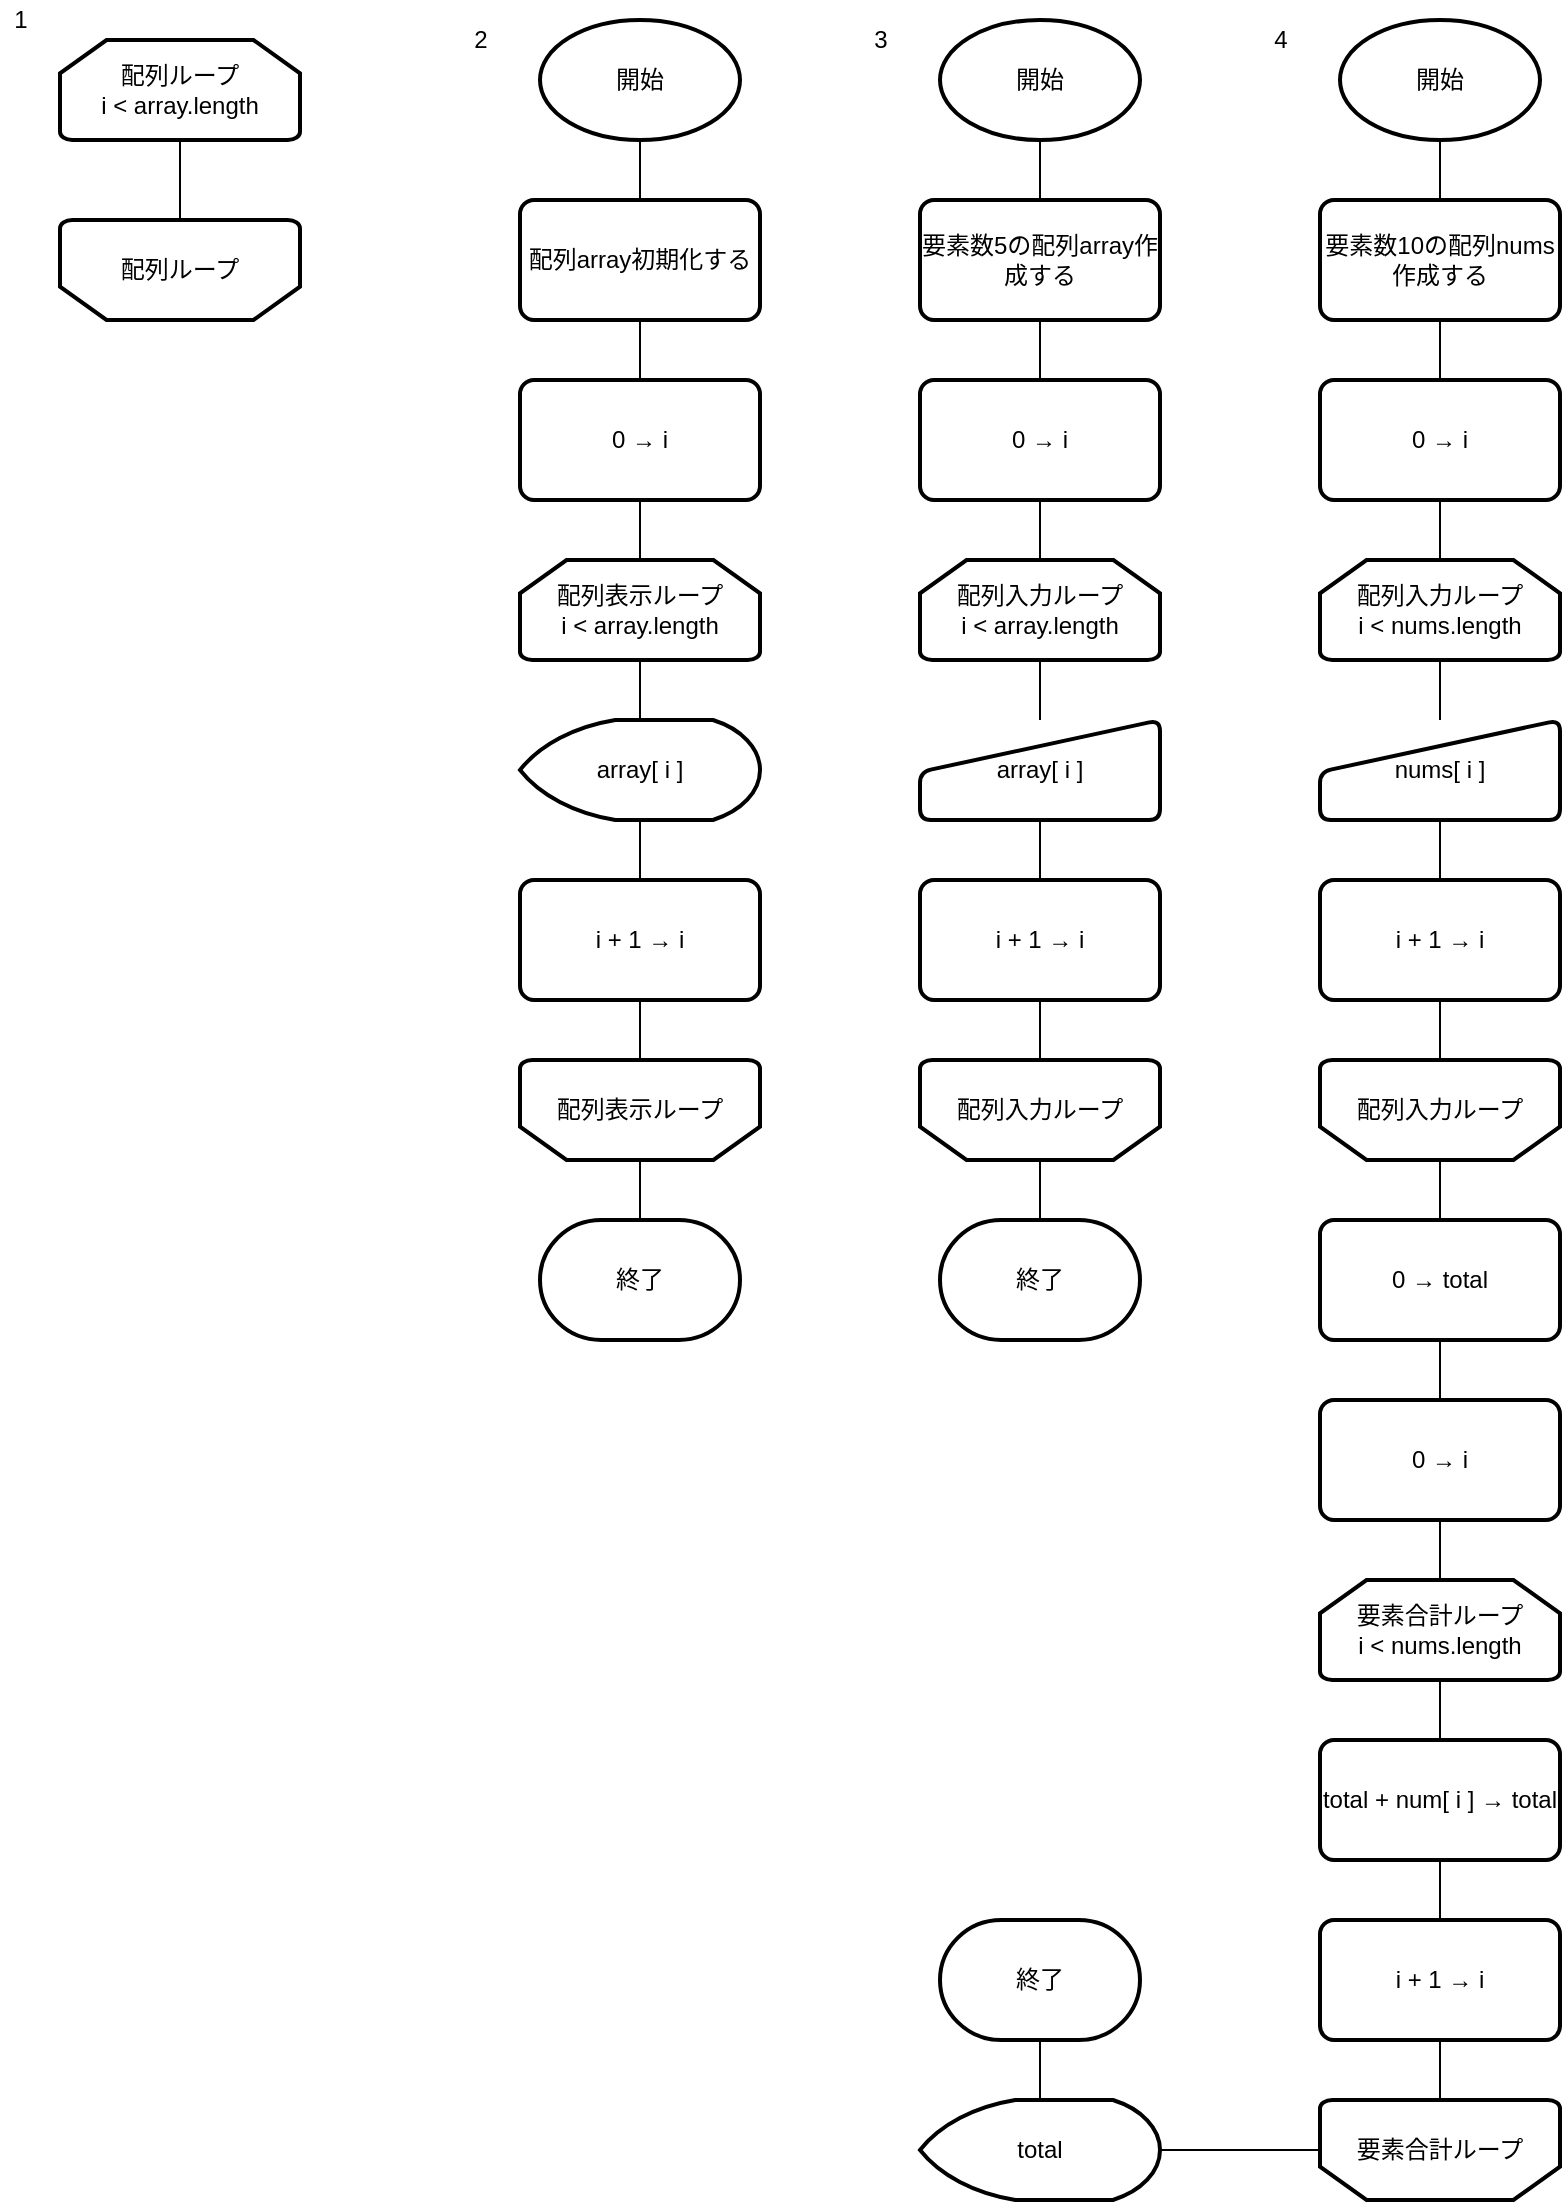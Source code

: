 <mxfile version="14.6.13" type="device"><diagram id="dQ8xqB0dYe6ZC0_P3Cbn" name="第 1 页"><mxGraphModel dx="686" dy="1084" grid="1" gridSize="10" guides="1" tooltips="1" connect="1" arrows="1" fold="1" page="1" pageScale="1" pageWidth="827" pageHeight="1169" math="0" shadow="0"><root><mxCell id="0"/><mxCell id="1" parent="0"/><mxCell id="8BFKv6S6pAcE8RjUPHGS-1" value="配列ループ" style="strokeWidth=2;html=1;shape=mxgraph.flowchart.loop_limit;whiteSpace=wrap;flipV=1;" vertex="1" parent="1"><mxGeometry x="50" y="150" width="120" height="50" as="geometry"/></mxCell><mxCell id="8BFKv6S6pAcE8RjUPHGS-3" style="edgeStyle=orthogonalEdgeStyle;rounded=0;orthogonalLoop=1;jettySize=auto;html=1;exitX=0.5;exitY=1;exitDx=0;exitDy=0;exitPerimeter=0;entryX=0.5;entryY=1;entryDx=0;entryDy=0;entryPerimeter=0;endArrow=none;endFill=0;" edge="1" parent="1" source="8BFKv6S6pAcE8RjUPHGS-2" target="8BFKv6S6pAcE8RjUPHGS-1"><mxGeometry relative="1" as="geometry"/></mxCell><mxCell id="8BFKv6S6pAcE8RjUPHGS-2" value="配列ループ&lt;br&gt;i &amp;lt; array.length" style="strokeWidth=2;html=1;shape=mxgraph.flowchart.loop_limit;whiteSpace=wrap;" vertex="1" parent="1"><mxGeometry x="50" y="60" width="120" height="50" as="geometry"/></mxCell><mxCell id="8BFKv6S6pAcE8RjUPHGS-4" value="1" style="text;html=1;align=center;verticalAlign=middle;resizable=0;points=[];autosize=1;strokeColor=none;" vertex="1" parent="1"><mxGeometry x="20" y="40" width="20" height="20" as="geometry"/></mxCell><mxCell id="8BFKv6S6pAcE8RjUPHGS-5" value="2" style="text;html=1;align=center;verticalAlign=middle;resizable=0;points=[];autosize=1;strokeColor=none;" vertex="1" parent="1"><mxGeometry x="250" y="50" width="20" height="20" as="geometry"/></mxCell><mxCell id="8BFKv6S6pAcE8RjUPHGS-17" style="edgeStyle=orthogonalEdgeStyle;rounded=0;orthogonalLoop=1;jettySize=auto;html=1;exitX=0.5;exitY=1;exitDx=0;exitDy=0;exitPerimeter=0;entryX=0.5;entryY=0;entryDx=0;entryDy=0;entryPerimeter=0;endArrow=none;endFill=0;" edge="1" parent="1" source="8BFKv6S6pAcE8RjUPHGS-6" target="8BFKv6S6pAcE8RjUPHGS-12"><mxGeometry relative="1" as="geometry"/></mxCell><mxCell id="8BFKv6S6pAcE8RjUPHGS-6" value="配列表示ループ&lt;br&gt;i &amp;lt; array.length" style="strokeWidth=2;html=1;shape=mxgraph.flowchart.loop_limit;whiteSpace=wrap;" vertex="1" parent="1"><mxGeometry x="280" y="320" width="120" height="50" as="geometry"/></mxCell><mxCell id="8BFKv6S6pAcE8RjUPHGS-20" style="edgeStyle=orthogonalEdgeStyle;rounded=0;orthogonalLoop=1;jettySize=auto;html=1;exitX=0.5;exitY=0;exitDx=0;exitDy=0;exitPerimeter=0;entryX=0.5;entryY=0;entryDx=0;entryDy=0;entryPerimeter=0;endArrow=none;endFill=0;" edge="1" parent="1" source="8BFKv6S6pAcE8RjUPHGS-7" target="8BFKv6S6pAcE8RjUPHGS-13"><mxGeometry relative="1" as="geometry"/></mxCell><mxCell id="8BFKv6S6pAcE8RjUPHGS-7" value="配列表示ループ" style="strokeWidth=2;html=1;shape=mxgraph.flowchart.loop_limit;whiteSpace=wrap;flipV=1;" vertex="1" parent="1"><mxGeometry x="280" y="570" width="120" height="50" as="geometry"/></mxCell><mxCell id="8BFKv6S6pAcE8RjUPHGS-14" style="edgeStyle=orthogonalEdgeStyle;rounded=0;orthogonalLoop=1;jettySize=auto;html=1;exitX=0.5;exitY=1;exitDx=0;exitDy=0;exitPerimeter=0;entryX=0.5;entryY=0;entryDx=0;entryDy=0;endArrow=none;endFill=0;" edge="1" parent="1" source="8BFKv6S6pAcE8RjUPHGS-8" target="8BFKv6S6pAcE8RjUPHGS-9"><mxGeometry relative="1" as="geometry"/></mxCell><mxCell id="8BFKv6S6pAcE8RjUPHGS-8" value="開始" style="strokeWidth=2;html=1;shape=mxgraph.flowchart.start_1;whiteSpace=wrap;" vertex="1" parent="1"><mxGeometry x="290" y="50" width="100" height="60" as="geometry"/></mxCell><mxCell id="8BFKv6S6pAcE8RjUPHGS-15" style="edgeStyle=orthogonalEdgeStyle;rounded=0;orthogonalLoop=1;jettySize=auto;html=1;exitX=0.5;exitY=1;exitDx=0;exitDy=0;entryX=0.5;entryY=0;entryDx=0;entryDy=0;endArrow=none;endFill=0;" edge="1" parent="1" source="8BFKv6S6pAcE8RjUPHGS-9" target="8BFKv6S6pAcE8RjUPHGS-10"><mxGeometry relative="1" as="geometry"/></mxCell><mxCell id="8BFKv6S6pAcE8RjUPHGS-9" value="配列array初期化する" style="rounded=1;whiteSpace=wrap;html=1;absoluteArcSize=1;arcSize=14;strokeWidth=2;" vertex="1" parent="1"><mxGeometry x="280" y="140" width="120" height="60" as="geometry"/></mxCell><mxCell id="8BFKv6S6pAcE8RjUPHGS-16" style="edgeStyle=orthogonalEdgeStyle;rounded=0;orthogonalLoop=1;jettySize=auto;html=1;exitX=0.5;exitY=1;exitDx=0;exitDy=0;entryX=0.5;entryY=0;entryDx=0;entryDy=0;entryPerimeter=0;endArrow=none;endFill=0;" edge="1" parent="1" source="8BFKv6S6pAcE8RjUPHGS-10" target="8BFKv6S6pAcE8RjUPHGS-6"><mxGeometry relative="1" as="geometry"/></mxCell><mxCell id="8BFKv6S6pAcE8RjUPHGS-10" value="0 → i" style="rounded=1;whiteSpace=wrap;html=1;absoluteArcSize=1;arcSize=14;strokeWidth=2;" vertex="1" parent="1"><mxGeometry x="280" y="230" width="120" height="60" as="geometry"/></mxCell><mxCell id="8BFKv6S6pAcE8RjUPHGS-19" style="edgeStyle=orthogonalEdgeStyle;rounded=0;orthogonalLoop=1;jettySize=auto;html=1;exitX=0.5;exitY=1;exitDx=0;exitDy=0;entryX=0.5;entryY=1;entryDx=0;entryDy=0;entryPerimeter=0;endArrow=none;endFill=0;" edge="1" parent="1" source="8BFKv6S6pAcE8RjUPHGS-11" target="8BFKv6S6pAcE8RjUPHGS-7"><mxGeometry relative="1" as="geometry"/></mxCell><mxCell id="8BFKv6S6pAcE8RjUPHGS-11" value="i + 1 → i" style="rounded=1;whiteSpace=wrap;html=1;absoluteArcSize=1;arcSize=14;strokeWidth=2;" vertex="1" parent="1"><mxGeometry x="280" y="480" width="120" height="60" as="geometry"/></mxCell><mxCell id="8BFKv6S6pAcE8RjUPHGS-18" style="edgeStyle=orthogonalEdgeStyle;rounded=0;orthogonalLoop=1;jettySize=auto;html=1;exitX=0.5;exitY=1;exitDx=0;exitDy=0;exitPerimeter=0;entryX=0.5;entryY=0;entryDx=0;entryDy=0;endArrow=none;endFill=0;" edge="1" parent="1" source="8BFKv6S6pAcE8RjUPHGS-12" target="8BFKv6S6pAcE8RjUPHGS-11"><mxGeometry relative="1" as="geometry"/></mxCell><mxCell id="8BFKv6S6pAcE8RjUPHGS-12" value="array[ i ]" style="strokeWidth=2;html=1;shape=mxgraph.flowchart.display;whiteSpace=wrap;" vertex="1" parent="1"><mxGeometry x="280" y="400" width="120" height="50" as="geometry"/></mxCell><mxCell id="8BFKv6S6pAcE8RjUPHGS-13" value="終了" style="strokeWidth=2;html=1;shape=mxgraph.flowchart.terminator;whiteSpace=wrap;" vertex="1" parent="1"><mxGeometry x="290" y="650" width="100" height="60" as="geometry"/></mxCell><mxCell id="8BFKv6S6pAcE8RjUPHGS-21" value="3" style="text;html=1;align=center;verticalAlign=middle;resizable=0;points=[];autosize=1;strokeColor=none;" vertex="1" parent="1"><mxGeometry x="450" y="50" width="20" height="20" as="geometry"/></mxCell><mxCell id="8BFKv6S6pAcE8RjUPHGS-38" style="edgeStyle=orthogonalEdgeStyle;rounded=0;orthogonalLoop=1;jettySize=auto;html=1;exitX=0.5;exitY=1;exitDx=0;exitDy=0;exitPerimeter=0;endArrow=none;endFill=0;" edge="1" parent="1" source="8BFKv6S6pAcE8RjUPHGS-23" target="8BFKv6S6pAcE8RjUPHGS-37"><mxGeometry relative="1" as="geometry"/></mxCell><mxCell id="8BFKv6S6pAcE8RjUPHGS-23" value="配列入力ループ&lt;br&gt;i &amp;lt; array.length" style="strokeWidth=2;html=1;shape=mxgraph.flowchart.loop_limit;whiteSpace=wrap;" vertex="1" parent="1"><mxGeometry x="480" y="320" width="120" height="50" as="geometry"/></mxCell><mxCell id="8BFKv6S6pAcE8RjUPHGS-24" style="edgeStyle=orthogonalEdgeStyle;rounded=0;orthogonalLoop=1;jettySize=auto;html=1;exitX=0.5;exitY=0;exitDx=0;exitDy=0;exitPerimeter=0;entryX=0.5;entryY=0;entryDx=0;entryDy=0;entryPerimeter=0;endArrow=none;endFill=0;" edge="1" parent="1" source="8BFKv6S6pAcE8RjUPHGS-25" target="8BFKv6S6pAcE8RjUPHGS-36"><mxGeometry relative="1" as="geometry"/></mxCell><mxCell id="8BFKv6S6pAcE8RjUPHGS-25" value="配列入力ループ" style="strokeWidth=2;html=1;shape=mxgraph.flowchart.loop_limit;whiteSpace=wrap;flipV=1;" vertex="1" parent="1"><mxGeometry x="480" y="570" width="120" height="50" as="geometry"/></mxCell><mxCell id="8BFKv6S6pAcE8RjUPHGS-26" style="edgeStyle=orthogonalEdgeStyle;rounded=0;orthogonalLoop=1;jettySize=auto;html=1;exitX=0.5;exitY=1;exitDx=0;exitDy=0;exitPerimeter=0;entryX=0.5;entryY=0;entryDx=0;entryDy=0;endArrow=none;endFill=0;" edge="1" parent="1" source="8BFKv6S6pAcE8RjUPHGS-27" target="8BFKv6S6pAcE8RjUPHGS-29"><mxGeometry relative="1" as="geometry"/></mxCell><mxCell id="8BFKv6S6pAcE8RjUPHGS-27" value="開始" style="strokeWidth=2;html=1;shape=mxgraph.flowchart.start_1;whiteSpace=wrap;" vertex="1" parent="1"><mxGeometry x="490" y="50" width="100" height="60" as="geometry"/></mxCell><mxCell id="8BFKv6S6pAcE8RjUPHGS-28" style="edgeStyle=orthogonalEdgeStyle;rounded=0;orthogonalLoop=1;jettySize=auto;html=1;exitX=0.5;exitY=1;exitDx=0;exitDy=0;entryX=0.5;entryY=0;entryDx=0;entryDy=0;endArrow=none;endFill=0;" edge="1" parent="1" source="8BFKv6S6pAcE8RjUPHGS-29" target="8BFKv6S6pAcE8RjUPHGS-31"><mxGeometry relative="1" as="geometry"/></mxCell><mxCell id="8BFKv6S6pAcE8RjUPHGS-29" value="要素数5の配列array作成する" style="rounded=1;whiteSpace=wrap;html=1;absoluteArcSize=1;arcSize=14;strokeWidth=2;" vertex="1" parent="1"><mxGeometry x="480" y="140" width="120" height="60" as="geometry"/></mxCell><mxCell id="8BFKv6S6pAcE8RjUPHGS-30" style="edgeStyle=orthogonalEdgeStyle;rounded=0;orthogonalLoop=1;jettySize=auto;html=1;exitX=0.5;exitY=1;exitDx=0;exitDy=0;entryX=0.5;entryY=0;entryDx=0;entryDy=0;entryPerimeter=0;endArrow=none;endFill=0;" edge="1" parent="1" source="8BFKv6S6pAcE8RjUPHGS-31" target="8BFKv6S6pAcE8RjUPHGS-23"><mxGeometry relative="1" as="geometry"/></mxCell><mxCell id="8BFKv6S6pAcE8RjUPHGS-31" value="0 → i" style="rounded=1;whiteSpace=wrap;html=1;absoluteArcSize=1;arcSize=14;strokeWidth=2;" vertex="1" parent="1"><mxGeometry x="480" y="230" width="120" height="60" as="geometry"/></mxCell><mxCell id="8BFKv6S6pAcE8RjUPHGS-32" style="edgeStyle=orthogonalEdgeStyle;rounded=0;orthogonalLoop=1;jettySize=auto;html=1;exitX=0.5;exitY=1;exitDx=0;exitDy=0;entryX=0.5;entryY=1;entryDx=0;entryDy=0;entryPerimeter=0;endArrow=none;endFill=0;" edge="1" parent="1" source="8BFKv6S6pAcE8RjUPHGS-33" target="8BFKv6S6pAcE8RjUPHGS-25"><mxGeometry relative="1" as="geometry"/></mxCell><mxCell id="8BFKv6S6pAcE8RjUPHGS-33" value="i + 1 → i" style="rounded=1;whiteSpace=wrap;html=1;absoluteArcSize=1;arcSize=14;strokeWidth=2;" vertex="1" parent="1"><mxGeometry x="480" y="480" width="120" height="60" as="geometry"/></mxCell><mxCell id="8BFKv6S6pAcE8RjUPHGS-34" style="edgeStyle=orthogonalEdgeStyle;rounded=0;orthogonalLoop=1;jettySize=auto;html=1;exitX=0.5;exitY=1;exitDx=0;exitDy=0;exitPerimeter=0;entryX=0.5;entryY=0;entryDx=0;entryDy=0;endArrow=none;endFill=0;" edge="1" parent="1" target="8BFKv6S6pAcE8RjUPHGS-33"><mxGeometry relative="1" as="geometry"><mxPoint x="540" y="450" as="sourcePoint"/></mxGeometry></mxCell><mxCell id="8BFKv6S6pAcE8RjUPHGS-36" value="終了" style="strokeWidth=2;html=1;shape=mxgraph.flowchart.terminator;whiteSpace=wrap;" vertex="1" parent="1"><mxGeometry x="490" y="650" width="100" height="60" as="geometry"/></mxCell><mxCell id="8BFKv6S6pAcE8RjUPHGS-37" value="array[ i ]" style="html=1;strokeWidth=2;shape=manualInput;whiteSpace=wrap;rounded=1;size=26;arcSize=11;" vertex="1" parent="1"><mxGeometry x="480" y="400" width="120" height="50" as="geometry"/></mxCell><mxCell id="8BFKv6S6pAcE8RjUPHGS-39" value="4" style="text;html=1;align=center;verticalAlign=middle;resizable=0;points=[];autosize=1;strokeColor=none;" vertex="1" parent="1"><mxGeometry x="650" y="50" width="20" height="20" as="geometry"/></mxCell><mxCell id="8BFKv6S6pAcE8RjUPHGS-40" style="edgeStyle=orthogonalEdgeStyle;rounded=0;orthogonalLoop=1;jettySize=auto;html=1;exitX=0.5;exitY=1;exitDx=0;exitDy=0;exitPerimeter=0;endArrow=none;endFill=0;" edge="1" parent="1" source="8BFKv6S6pAcE8RjUPHGS-41" target="8BFKv6S6pAcE8RjUPHGS-54"><mxGeometry relative="1" as="geometry"/></mxCell><mxCell id="8BFKv6S6pAcE8RjUPHGS-41" value="配列入力ループ&lt;br&gt;i &amp;lt; nums.length" style="strokeWidth=2;html=1;shape=mxgraph.flowchart.loop_limit;whiteSpace=wrap;" vertex="1" parent="1"><mxGeometry x="680" y="320" width="120" height="50" as="geometry"/></mxCell><mxCell id="8BFKv6S6pAcE8RjUPHGS-42" style="edgeStyle=orthogonalEdgeStyle;rounded=0;orthogonalLoop=1;jettySize=auto;html=1;exitX=0.5;exitY=0;exitDx=0;exitDy=0;exitPerimeter=0;entryX=0.5;entryY=0;entryDx=0;entryDy=0;entryPerimeter=0;endArrow=none;endFill=0;" edge="1" parent="1" source="8BFKv6S6pAcE8RjUPHGS-43"><mxGeometry relative="1" as="geometry"><mxPoint x="740" y="650" as="targetPoint"/></mxGeometry></mxCell><mxCell id="8BFKv6S6pAcE8RjUPHGS-43" value="配列入力ループ" style="strokeWidth=2;html=1;shape=mxgraph.flowchart.loop_limit;whiteSpace=wrap;flipV=1;" vertex="1" parent="1"><mxGeometry x="680" y="570" width="120" height="50" as="geometry"/></mxCell><mxCell id="8BFKv6S6pAcE8RjUPHGS-44" style="edgeStyle=orthogonalEdgeStyle;rounded=0;orthogonalLoop=1;jettySize=auto;html=1;exitX=0.5;exitY=1;exitDx=0;exitDy=0;exitPerimeter=0;entryX=0.5;entryY=0;entryDx=0;entryDy=0;endArrow=none;endFill=0;" edge="1" parent="1" source="8BFKv6S6pAcE8RjUPHGS-45" target="8BFKv6S6pAcE8RjUPHGS-47"><mxGeometry relative="1" as="geometry"/></mxCell><mxCell id="8BFKv6S6pAcE8RjUPHGS-45" value="開始" style="strokeWidth=2;html=1;shape=mxgraph.flowchart.start_1;whiteSpace=wrap;" vertex="1" parent="1"><mxGeometry x="690" y="50" width="100" height="60" as="geometry"/></mxCell><mxCell id="8BFKv6S6pAcE8RjUPHGS-46" style="edgeStyle=orthogonalEdgeStyle;rounded=0;orthogonalLoop=1;jettySize=auto;html=1;exitX=0.5;exitY=1;exitDx=0;exitDy=0;entryX=0.5;entryY=0;entryDx=0;entryDy=0;endArrow=none;endFill=0;" edge="1" parent="1" source="8BFKv6S6pAcE8RjUPHGS-47" target="8BFKv6S6pAcE8RjUPHGS-49"><mxGeometry relative="1" as="geometry"/></mxCell><mxCell id="8BFKv6S6pAcE8RjUPHGS-47" value="要素数10の配列nums作成する" style="rounded=1;whiteSpace=wrap;html=1;absoluteArcSize=1;arcSize=14;strokeWidth=2;" vertex="1" parent="1"><mxGeometry x="680" y="140" width="120" height="60" as="geometry"/></mxCell><mxCell id="8BFKv6S6pAcE8RjUPHGS-48" style="edgeStyle=orthogonalEdgeStyle;rounded=0;orthogonalLoop=1;jettySize=auto;html=1;exitX=0.5;exitY=1;exitDx=0;exitDy=0;entryX=0.5;entryY=0;entryDx=0;entryDy=0;entryPerimeter=0;endArrow=none;endFill=0;" edge="1" parent="1" source="8BFKv6S6pAcE8RjUPHGS-49" target="8BFKv6S6pAcE8RjUPHGS-41"><mxGeometry relative="1" as="geometry"/></mxCell><mxCell id="8BFKv6S6pAcE8RjUPHGS-49" value="0 → i" style="rounded=1;whiteSpace=wrap;html=1;absoluteArcSize=1;arcSize=14;strokeWidth=2;" vertex="1" parent="1"><mxGeometry x="680" y="230" width="120" height="60" as="geometry"/></mxCell><mxCell id="8BFKv6S6pAcE8RjUPHGS-50" style="edgeStyle=orthogonalEdgeStyle;rounded=0;orthogonalLoop=1;jettySize=auto;html=1;exitX=0.5;exitY=1;exitDx=0;exitDy=0;entryX=0.5;entryY=1;entryDx=0;entryDy=0;entryPerimeter=0;endArrow=none;endFill=0;" edge="1" parent="1" source="8BFKv6S6pAcE8RjUPHGS-51" target="8BFKv6S6pAcE8RjUPHGS-43"><mxGeometry relative="1" as="geometry"/></mxCell><mxCell id="8BFKv6S6pAcE8RjUPHGS-51" value="i + 1 → i" style="rounded=1;whiteSpace=wrap;html=1;absoluteArcSize=1;arcSize=14;strokeWidth=2;" vertex="1" parent="1"><mxGeometry x="680" y="480" width="120" height="60" as="geometry"/></mxCell><mxCell id="8BFKv6S6pAcE8RjUPHGS-52" style="edgeStyle=orthogonalEdgeStyle;rounded=0;orthogonalLoop=1;jettySize=auto;html=1;exitX=0.5;exitY=1;exitDx=0;exitDy=0;exitPerimeter=0;entryX=0.5;entryY=0;entryDx=0;entryDy=0;endArrow=none;endFill=0;" edge="1" parent="1" target="8BFKv6S6pAcE8RjUPHGS-51"><mxGeometry relative="1" as="geometry"><mxPoint x="740" y="450" as="sourcePoint"/></mxGeometry></mxCell><mxCell id="8BFKv6S6pAcE8RjUPHGS-54" value="nums[ i ]" style="html=1;strokeWidth=2;shape=manualInput;whiteSpace=wrap;rounded=1;size=26;arcSize=11;" vertex="1" parent="1"><mxGeometry x="680" y="400" width="120" height="50" as="geometry"/></mxCell><mxCell id="8BFKv6S6pAcE8RjUPHGS-63" style="edgeStyle=orthogonalEdgeStyle;rounded=0;orthogonalLoop=1;jettySize=auto;html=1;exitX=0.5;exitY=1;exitDx=0;exitDy=0;entryX=0.5;entryY=0;entryDx=0;entryDy=0;endArrow=none;endFill=0;" edge="1" parent="1" source="8BFKv6S6pAcE8RjUPHGS-55" target="8BFKv6S6pAcE8RjUPHGS-56"><mxGeometry relative="1" as="geometry"/></mxCell><mxCell id="8BFKv6S6pAcE8RjUPHGS-55" value="0 → total" style="rounded=1;whiteSpace=wrap;html=1;absoluteArcSize=1;arcSize=14;strokeWidth=2;" vertex="1" parent="1"><mxGeometry x="680" y="650" width="120" height="60" as="geometry"/></mxCell><mxCell id="8BFKv6S6pAcE8RjUPHGS-64" style="edgeStyle=orthogonalEdgeStyle;rounded=0;orthogonalLoop=1;jettySize=auto;html=1;exitX=0.5;exitY=1;exitDx=0;exitDy=0;entryX=0.5;entryY=0;entryDx=0;entryDy=0;entryPerimeter=0;endArrow=none;endFill=0;" edge="1" parent="1" source="8BFKv6S6pAcE8RjUPHGS-56" target="8BFKv6S6pAcE8RjUPHGS-57"><mxGeometry relative="1" as="geometry"/></mxCell><mxCell id="8BFKv6S6pAcE8RjUPHGS-56" value="0 → i" style="rounded=1;whiteSpace=wrap;html=1;absoluteArcSize=1;arcSize=14;strokeWidth=2;" vertex="1" parent="1"><mxGeometry x="680" y="740" width="120" height="60" as="geometry"/></mxCell><mxCell id="8BFKv6S6pAcE8RjUPHGS-65" style="edgeStyle=orthogonalEdgeStyle;rounded=0;orthogonalLoop=1;jettySize=auto;html=1;exitX=0.5;exitY=1;exitDx=0;exitDy=0;exitPerimeter=0;entryX=0.5;entryY=0;entryDx=0;entryDy=0;endArrow=none;endFill=0;" edge="1" parent="1" source="8BFKv6S6pAcE8RjUPHGS-57" target="8BFKv6S6pAcE8RjUPHGS-58"><mxGeometry relative="1" as="geometry"/></mxCell><mxCell id="8BFKv6S6pAcE8RjUPHGS-57" value="要素合計ループ&lt;br&gt;i &amp;lt; nums.length" style="strokeWidth=2;html=1;shape=mxgraph.flowchart.loop_limit;whiteSpace=wrap;" vertex="1" parent="1"><mxGeometry x="680" y="830" width="120" height="50" as="geometry"/></mxCell><mxCell id="8BFKv6S6pAcE8RjUPHGS-66" style="edgeStyle=orthogonalEdgeStyle;rounded=0;orthogonalLoop=1;jettySize=auto;html=1;exitX=0.5;exitY=1;exitDx=0;exitDy=0;entryX=0.5;entryY=0;entryDx=0;entryDy=0;endArrow=none;endFill=0;" edge="1" parent="1" source="8BFKv6S6pAcE8RjUPHGS-58" target="8BFKv6S6pAcE8RjUPHGS-59"><mxGeometry relative="1" as="geometry"/></mxCell><mxCell id="8BFKv6S6pAcE8RjUPHGS-58" value="total + num[ i ] → total" style="rounded=1;whiteSpace=wrap;html=1;absoluteArcSize=1;arcSize=14;strokeWidth=2;" vertex="1" parent="1"><mxGeometry x="680" y="910" width="120" height="60" as="geometry"/></mxCell><mxCell id="8BFKv6S6pAcE8RjUPHGS-67" style="edgeStyle=orthogonalEdgeStyle;rounded=0;orthogonalLoop=1;jettySize=auto;html=1;exitX=0.5;exitY=1;exitDx=0;exitDy=0;entryX=0.5;entryY=1;entryDx=0;entryDy=0;entryPerimeter=0;endArrow=none;endFill=0;" edge="1" parent="1" source="8BFKv6S6pAcE8RjUPHGS-59" target="8BFKv6S6pAcE8RjUPHGS-60"><mxGeometry relative="1" as="geometry"/></mxCell><mxCell id="8BFKv6S6pAcE8RjUPHGS-59" value="i + 1 → i" style="rounded=1;whiteSpace=wrap;html=1;absoluteArcSize=1;arcSize=14;strokeWidth=2;" vertex="1" parent="1"><mxGeometry x="680" y="1000" width="120" height="60" as="geometry"/></mxCell><mxCell id="8BFKv6S6pAcE8RjUPHGS-68" style="edgeStyle=orthogonalEdgeStyle;rounded=0;orthogonalLoop=1;jettySize=auto;html=1;exitX=0;exitY=0.5;exitDx=0;exitDy=0;exitPerimeter=0;entryX=1;entryY=0.5;entryDx=0;entryDy=0;entryPerimeter=0;endArrow=none;endFill=0;" edge="1" parent="1" source="8BFKv6S6pAcE8RjUPHGS-60" target="8BFKv6S6pAcE8RjUPHGS-61"><mxGeometry relative="1" as="geometry"/></mxCell><mxCell id="8BFKv6S6pAcE8RjUPHGS-60" value="要素合計ループ" style="strokeWidth=2;html=1;shape=mxgraph.flowchart.loop_limit;whiteSpace=wrap;flipV=1;" vertex="1" parent="1"><mxGeometry x="680" y="1090" width="120" height="50" as="geometry"/></mxCell><mxCell id="8BFKv6S6pAcE8RjUPHGS-69" style="edgeStyle=orthogonalEdgeStyle;rounded=0;orthogonalLoop=1;jettySize=auto;html=1;exitX=0.5;exitY=0;exitDx=0;exitDy=0;exitPerimeter=0;entryX=0.5;entryY=1;entryDx=0;entryDy=0;entryPerimeter=0;endArrow=none;endFill=0;" edge="1" parent="1" source="8BFKv6S6pAcE8RjUPHGS-61" target="8BFKv6S6pAcE8RjUPHGS-62"><mxGeometry relative="1" as="geometry"/></mxCell><mxCell id="8BFKv6S6pAcE8RjUPHGS-61" value="total" style="strokeWidth=2;html=1;shape=mxgraph.flowchart.display;whiteSpace=wrap;" vertex="1" parent="1"><mxGeometry x="480" y="1090" width="120" height="50" as="geometry"/></mxCell><mxCell id="8BFKv6S6pAcE8RjUPHGS-62" value="終了" style="strokeWidth=2;html=1;shape=mxgraph.flowchart.terminator;whiteSpace=wrap;" vertex="1" parent="1"><mxGeometry x="490" y="1000" width="100" height="60" as="geometry"/></mxCell></root></mxGraphModel></diagram></mxfile>